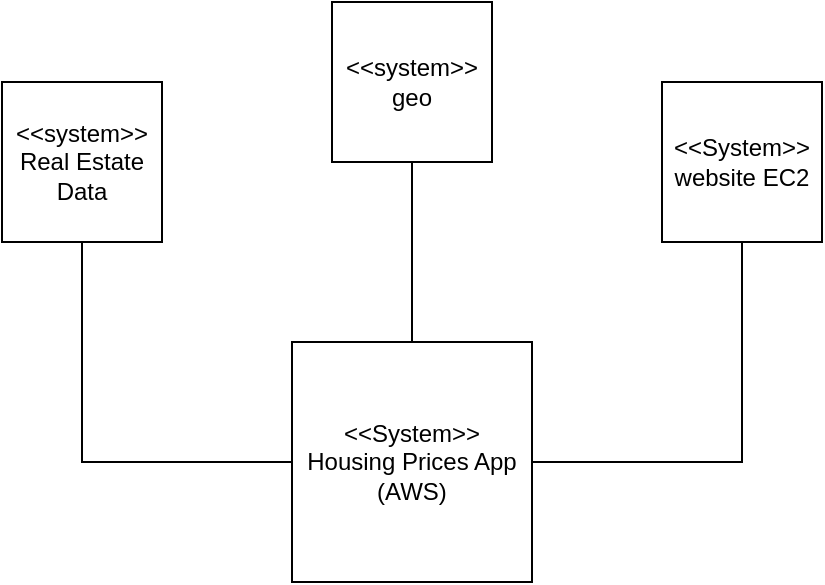 <mxfile version="22.1.2" type="device">
  <diagram name="Page-1" id="ih7S4IVpn6QYvs9y2Ikf">
    <mxGraphModel dx="954" dy="615" grid="1" gridSize="10" guides="1" tooltips="1" connect="1" arrows="1" fold="1" page="1" pageScale="1" pageWidth="850" pageHeight="1100" math="0" shadow="0">
      <root>
        <mxCell id="0" />
        <mxCell id="1" parent="0" />
        <mxCell id="xIS3E896eEamexPywbok-1" value="&amp;lt;&amp;lt;System&amp;gt;&amp;gt;&lt;br&gt;Housing Prices App&lt;br&gt;(AWS)" style="whiteSpace=wrap;html=1;aspect=fixed;" vertex="1" parent="1">
          <mxGeometry x="365" y="240" width="120" height="120" as="geometry" />
        </mxCell>
        <mxCell id="xIS3E896eEamexPywbok-2" value="&amp;lt;&amp;lt;system&amp;gt;&amp;gt;&lt;br&gt;geo" style="whiteSpace=wrap;html=1;aspect=fixed;" vertex="1" parent="1">
          <mxGeometry x="385" y="70" width="80" height="80" as="geometry" />
        </mxCell>
        <mxCell id="xIS3E896eEamexPywbok-3" value="&amp;lt;&amp;lt;system&amp;gt;&amp;gt;&lt;br&gt;Real Estate Data" style="whiteSpace=wrap;html=1;aspect=fixed;" vertex="1" parent="1">
          <mxGeometry x="220" y="110" width="80" height="80" as="geometry" />
        </mxCell>
        <mxCell id="xIS3E896eEamexPywbok-4" value="&amp;lt;&amp;lt;System&amp;gt;&amp;gt;&lt;br&gt;website EC2" style="whiteSpace=wrap;html=1;aspect=fixed;" vertex="1" parent="1">
          <mxGeometry x="550" y="110" width="80" height="80" as="geometry" />
        </mxCell>
        <mxCell id="xIS3E896eEamexPywbok-6" value="" style="endArrow=none;html=1;rounded=0;exitX=0.5;exitY=0;exitDx=0;exitDy=0;entryX=0.5;entryY=1;entryDx=0;entryDy=0;" edge="1" parent="1" source="xIS3E896eEamexPywbok-1" target="xIS3E896eEamexPywbok-2">
          <mxGeometry width="50" height="50" relative="1" as="geometry">
            <mxPoint x="380" y="200" as="sourcePoint" />
            <mxPoint x="430" y="150" as="targetPoint" />
          </mxGeometry>
        </mxCell>
        <mxCell id="xIS3E896eEamexPywbok-7" value="" style="endArrow=none;html=1;rounded=0;exitX=0;exitY=0.5;exitDx=0;exitDy=0;" edge="1" parent="1" source="xIS3E896eEamexPywbok-1">
          <mxGeometry width="50" height="50" relative="1" as="geometry">
            <mxPoint x="210" y="240" as="sourcePoint" />
            <mxPoint x="260" y="190" as="targetPoint" />
            <Array as="points">
              <mxPoint x="260" y="300" />
            </Array>
          </mxGeometry>
        </mxCell>
        <mxCell id="xIS3E896eEamexPywbok-8" value="" style="endArrow=none;html=1;rounded=0;exitX=1;exitY=0.5;exitDx=0;exitDy=0;" edge="1" parent="1" source="xIS3E896eEamexPywbok-1">
          <mxGeometry width="50" height="50" relative="1" as="geometry">
            <mxPoint x="540" y="240" as="sourcePoint" />
            <mxPoint x="590" y="190" as="targetPoint" />
            <Array as="points">
              <mxPoint x="590" y="300" />
            </Array>
          </mxGeometry>
        </mxCell>
      </root>
    </mxGraphModel>
  </diagram>
</mxfile>
